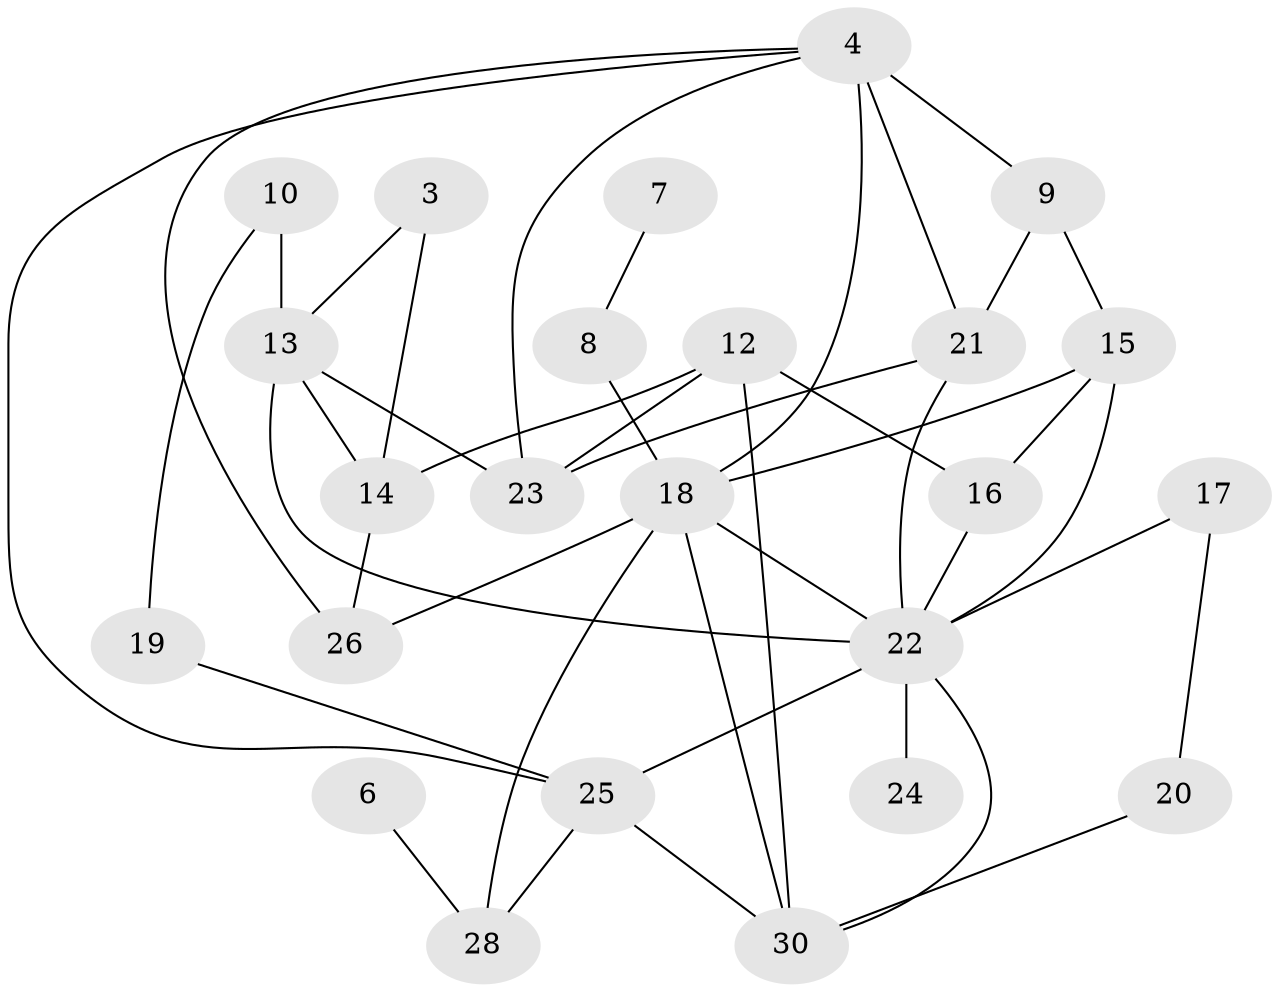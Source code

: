 // original degree distribution, {2: 0.2903225806451613, 4: 0.24193548387096775, 0: 0.0967741935483871, 3: 0.12903225806451613, 1: 0.14516129032258066, 6: 0.016129032258064516, 5: 0.06451612903225806, 7: 0.016129032258064516}
// Generated by graph-tools (version 1.1) at 2025/49/03/09/25 03:49:09]
// undirected, 24 vertices, 42 edges
graph export_dot {
graph [start="1"]
  node [color=gray90,style=filled];
  3;
  4;
  6;
  7;
  8;
  9;
  10;
  12;
  13;
  14;
  15;
  16;
  17;
  18;
  19;
  20;
  21;
  22;
  23;
  24;
  25;
  26;
  28;
  30;
  3 -- 13 [weight=1.0];
  3 -- 14 [weight=1.0];
  4 -- 9 [weight=1.0];
  4 -- 18 [weight=1.0];
  4 -- 21 [weight=3.0];
  4 -- 23 [weight=1.0];
  4 -- 25 [weight=1.0];
  4 -- 26 [weight=2.0];
  6 -- 28 [weight=1.0];
  7 -- 8 [weight=1.0];
  8 -- 18 [weight=1.0];
  9 -- 15 [weight=1.0];
  9 -- 21 [weight=1.0];
  10 -- 13 [weight=1.0];
  10 -- 19 [weight=1.0];
  12 -- 14 [weight=1.0];
  12 -- 16 [weight=1.0];
  12 -- 23 [weight=1.0];
  12 -- 30 [weight=1.0];
  13 -- 14 [weight=1.0];
  13 -- 22 [weight=1.0];
  13 -- 23 [weight=1.0];
  14 -- 26 [weight=1.0];
  15 -- 16 [weight=1.0];
  15 -- 18 [weight=1.0];
  15 -- 22 [weight=1.0];
  16 -- 22 [weight=1.0];
  17 -- 20 [weight=1.0];
  17 -- 22 [weight=1.0];
  18 -- 22 [weight=1.0];
  18 -- 26 [weight=1.0];
  18 -- 28 [weight=1.0];
  18 -- 30 [weight=1.0];
  19 -- 25 [weight=1.0];
  20 -- 30 [weight=1.0];
  21 -- 22 [weight=1.0];
  21 -- 23 [weight=1.0];
  22 -- 24 [weight=2.0];
  22 -- 25 [weight=2.0];
  22 -- 30 [weight=1.0];
  25 -- 28 [weight=1.0];
  25 -- 30 [weight=1.0];
}
